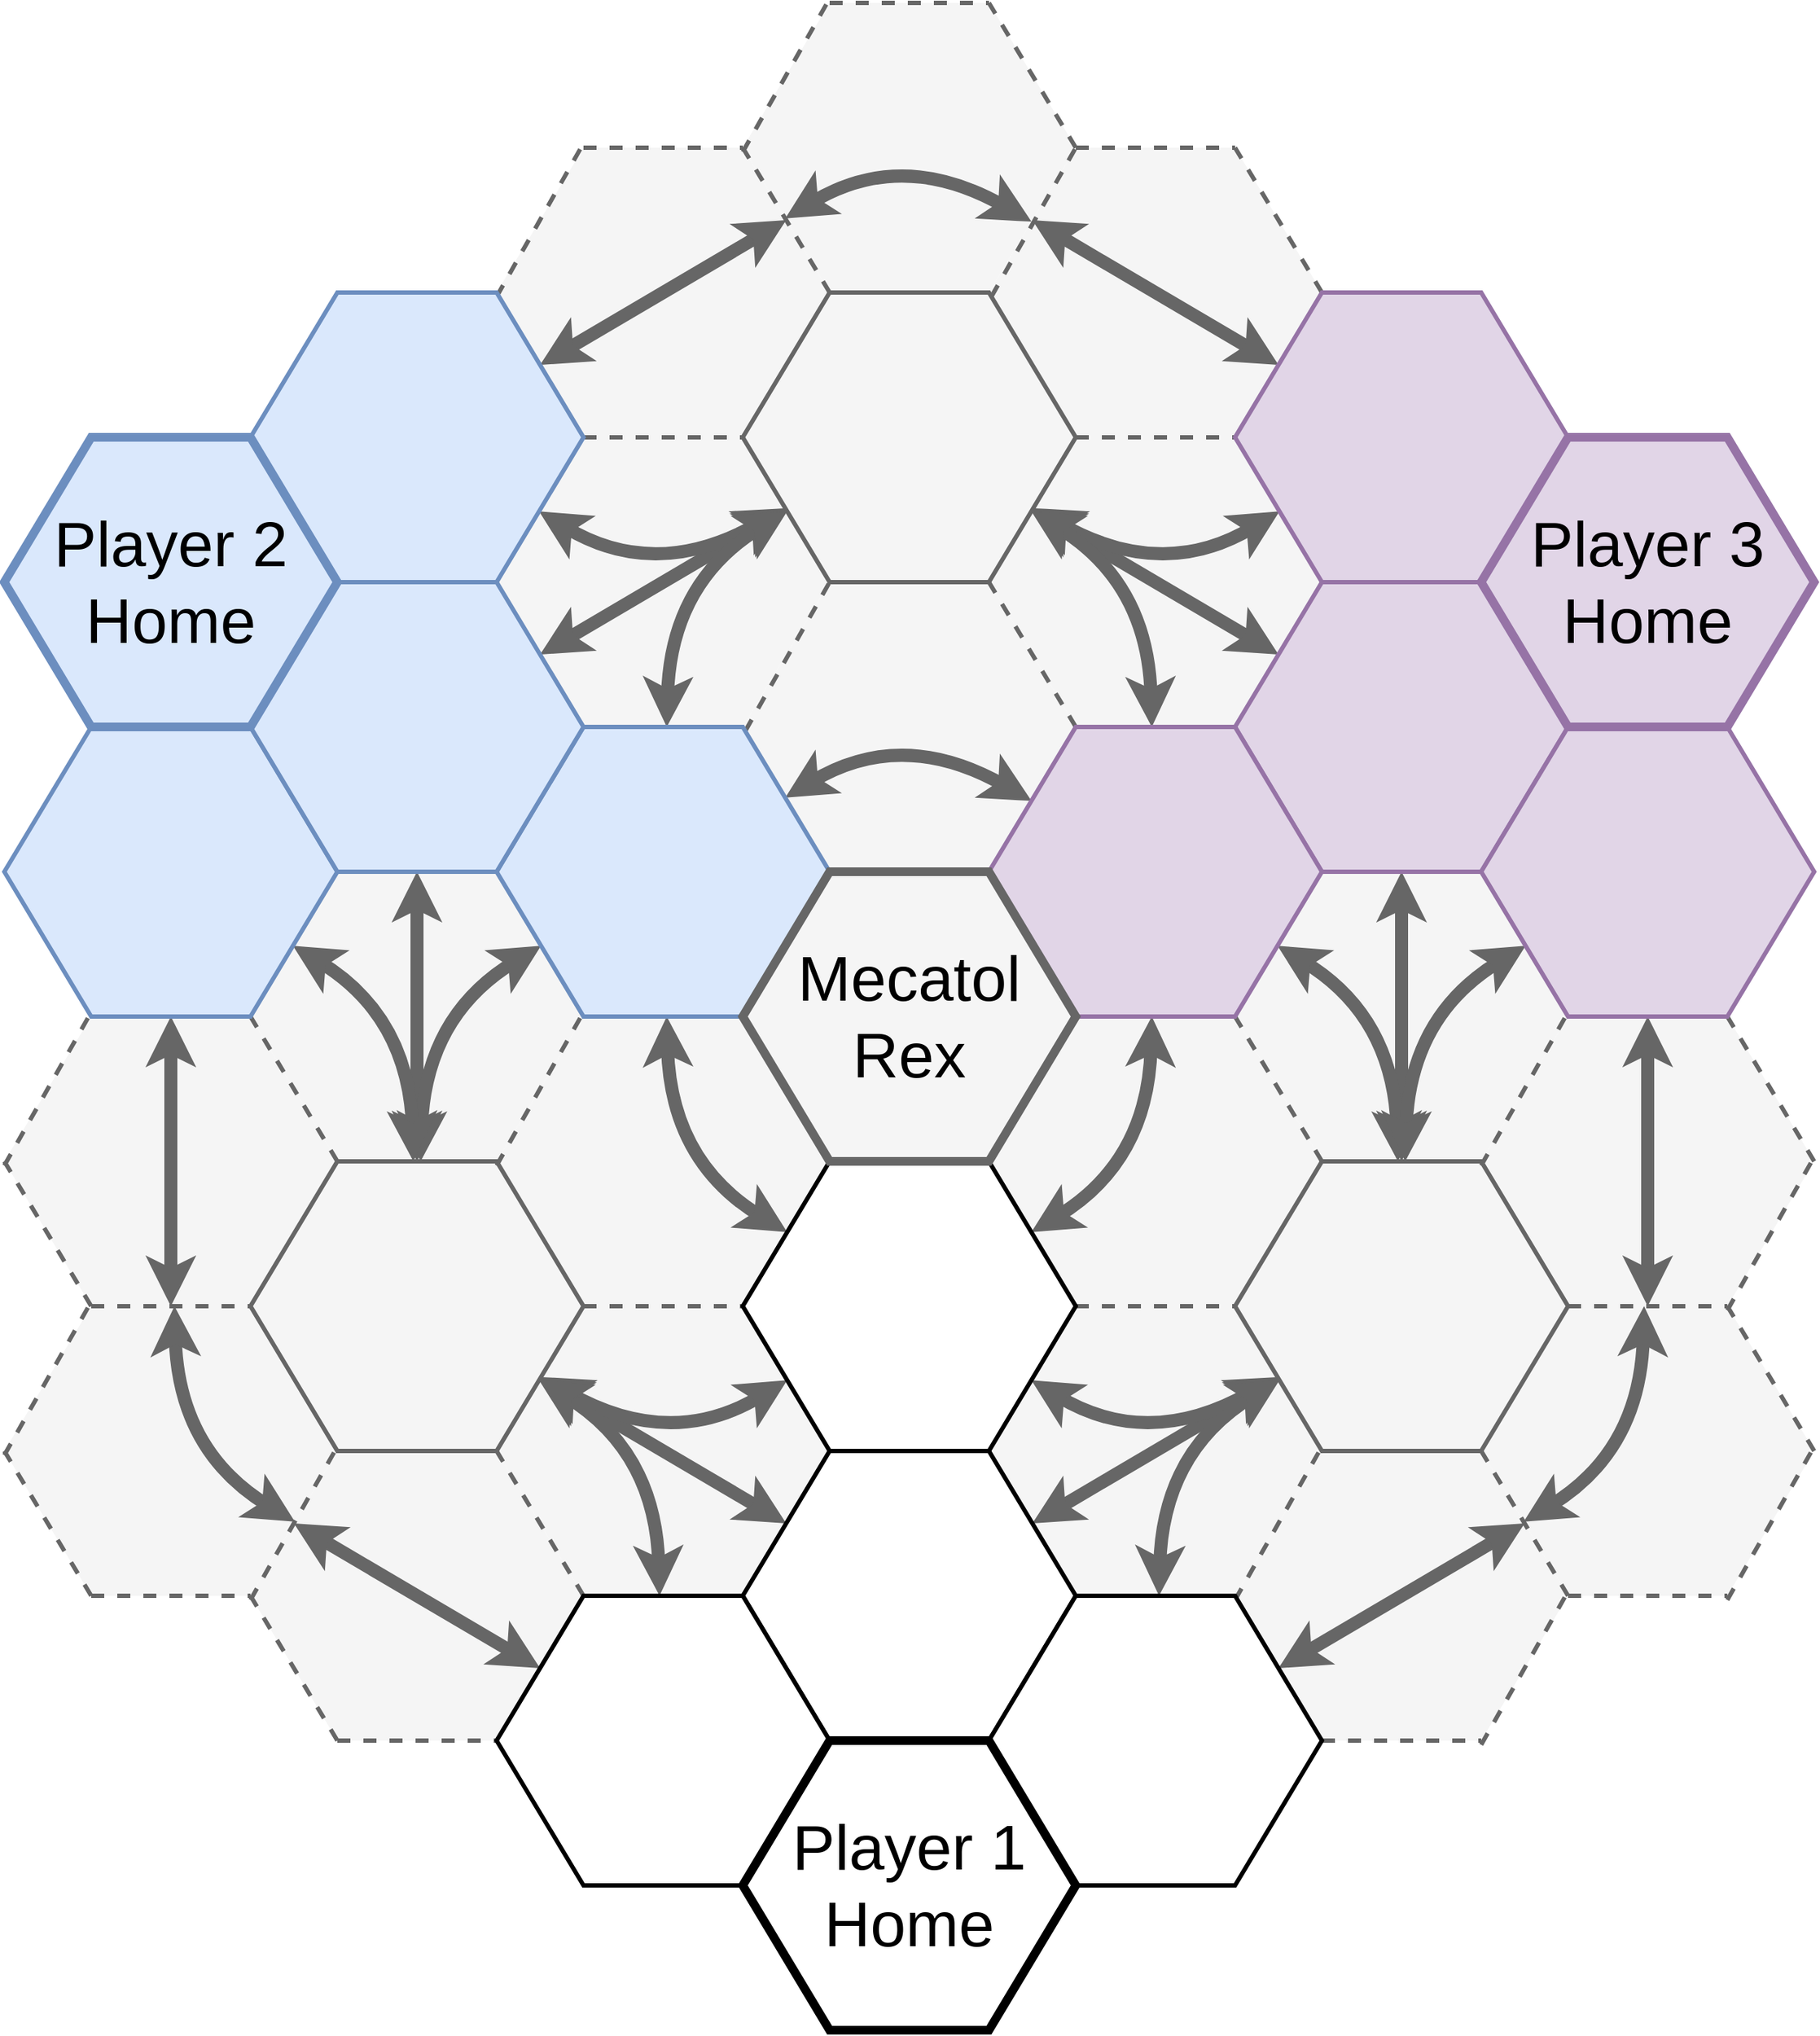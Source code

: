 <mxfile version="13.9.9" type="device"><diagram id="gpUSU13FPlY_5qrdrV4X" name="Page-1"><mxGraphModel dx="1422" dy="822" grid="1" gridSize="10" guides="1" tooltips="1" connect="1" arrows="1" fold="1" page="1" pageScale="1" pageWidth="850" pageHeight="1100" math="0" shadow="0"><root><mxCell id="0"/><mxCell id="1" parent="0"/><mxCell id="rxf6rBj00WU9SQiezdlt-7" value="" style="shape=hexagon;perimeter=hexagonPerimeter2;whiteSpace=wrap;html=1;fixedSize=1;size=60;fontSize=44;fontFamily=Helvetica;strokeWidth=3;fillColor=#f5f5f5;fontColor=#333333;strokeColor=none;" parent="1" vertex="1"><mxGeometry x="40" y="740" width="230" height="200" as="geometry"/></mxCell><mxCell id="rxf6rBj00WU9SQiezdlt-8" value="" style="shape=hexagon;perimeter=hexagonPerimeter2;whiteSpace=wrap;html=1;fixedSize=1;size=60;fontSize=44;fontFamily=Helvetica;strokeWidth=3;fillColor=#f5f5f5;fontColor=#333333;strokeColor=none;" parent="1" vertex="1"><mxGeometry x="210" y="640" width="230" height="200" as="geometry"/></mxCell><mxCell id="rxf6rBj00WU9SQiezdlt-9" value="" style="shape=hexagon;perimeter=hexagonPerimeter2;whiteSpace=wrap;html=1;fixedSize=1;size=60;fontSize=44;fontFamily=Helvetica;strokeWidth=3;fillColor=#f5f5f5;fontColor=#333333;strokeColor=none;" parent="1" vertex="1"><mxGeometry x="40" y="940" width="230" height="200" as="geometry"/></mxCell><mxCell id="rxf6rBj00WU9SQiezdlt-10" value="" style="shape=hexagon;perimeter=hexagonPerimeter2;whiteSpace=wrap;html=1;fixedSize=1;size=60;fontSize=44;fontFamily=Helvetica;strokeWidth=3;fillColor=#f5f5f5;fontColor=#333333;strokeColor=none;" parent="1" vertex="1"><mxGeometry x="210" y="1040" width="230" height="200" as="geometry"/></mxCell><mxCell id="rxf6rBj00WU9SQiezdlt-11" value="" style="shape=hexagon;perimeter=hexagonPerimeter2;whiteSpace=wrap;html=1;fixedSize=1;size=60;fontSize=44;fontFamily=Helvetica;strokeWidth=3;fillColor=#f5f5f5;fontColor=#333333;strokeColor=none;" parent="1" vertex="1"><mxGeometry x="380" y="740" width="230" height="200" as="geometry"/></mxCell><mxCell id="rxf6rBj00WU9SQiezdlt-12" value="" style="shape=hexagon;perimeter=hexagonPerimeter2;whiteSpace=wrap;html=1;fixedSize=1;size=60;fontSize=44;fontFamily=Helvetica;strokeWidth=3;fillColor=#f5f5f5;fontColor=#333333;strokeColor=none;" parent="1" vertex="1"><mxGeometry x="380" y="940" width="230" height="200" as="geometry"/></mxCell><mxCell id="rxf6rBj00WU9SQiezdlt-14" value="" style="shape=hexagon;perimeter=hexagonPerimeter2;whiteSpace=wrap;html=1;fixedSize=1;size=60;fontSize=44;fontFamily=Helvetica;strokeWidth=3;fillColor=#f5f5f5;fontColor=#333333;strokeColor=none;" parent="1" vertex="1"><mxGeometry x="380" y="140" width="230" height="200" as="geometry"/></mxCell><mxCell id="rxf6rBj00WU9SQiezdlt-15" value="" style="shape=hexagon;perimeter=hexagonPerimeter2;whiteSpace=wrap;html=1;fixedSize=1;size=60;fontSize=44;fontFamily=Helvetica;strokeWidth=3;fillColor=#f5f5f5;fontColor=#333333;strokeColor=none;" parent="1" vertex="1"><mxGeometry x="550" y="40" width="230" height="200" as="geometry"/></mxCell><mxCell id="rxf6rBj00WU9SQiezdlt-16" value="" style="shape=hexagon;perimeter=hexagonPerimeter2;whiteSpace=wrap;html=1;fixedSize=1;size=60;fontSize=44;fontFamily=Helvetica;strokeWidth=3;fillColor=#f5f5f5;fontColor=#333333;strokeColor=none;" parent="1" vertex="1"><mxGeometry x="380" y="340" width="230" height="200" as="geometry"/></mxCell><mxCell id="rxf6rBj00WU9SQiezdlt-17" value="" style="shape=hexagon;perimeter=hexagonPerimeter2;whiteSpace=wrap;html=1;fixedSize=1;size=60;fontSize=44;fontFamily=Helvetica;strokeWidth=3;fillColor=#f5f5f5;fontColor=#333333;strokeColor=none;" parent="1" vertex="1"><mxGeometry x="550" y="440" width="230" height="200" as="geometry"/></mxCell><mxCell id="rxf6rBj00WU9SQiezdlt-18" value="" style="shape=hexagon;perimeter=hexagonPerimeter2;whiteSpace=wrap;html=1;fixedSize=1;size=60;fontSize=44;fontFamily=Helvetica;strokeWidth=3;fillColor=#f5f5f5;fontColor=#333333;strokeColor=none;" parent="1" vertex="1"><mxGeometry x="720" y="140" width="230" height="200" as="geometry"/></mxCell><mxCell id="rxf6rBj00WU9SQiezdlt-19" value="" style="shape=hexagon;perimeter=hexagonPerimeter2;whiteSpace=wrap;html=1;fixedSize=1;size=60;fontSize=44;fontFamily=Helvetica;strokeWidth=3;fillColor=#f5f5f5;fontColor=#333333;strokeColor=none;" parent="1" vertex="1"><mxGeometry x="720" y="340" width="230" height="200" as="geometry"/></mxCell><mxCell id="hwB3XlPDVe0xhsEBCQNI-5" value="" style="shape=hexagon;perimeter=hexagonPerimeter2;whiteSpace=wrap;html=1;fixedSize=1;size=60;fontSize=44;fontFamily=Helvetica;strokeWidth=3;fillColor=#f5f5f5;fontColor=#333333;strokeColor=none;" parent="1" vertex="1"><mxGeometry x="720" y="740" width="230" height="200" as="geometry"/></mxCell><mxCell id="rxf6rBj00WU9SQiezdlt-1" value="" style="shape=hexagon;perimeter=hexagonPerimeter2;whiteSpace=wrap;html=1;fixedSize=1;size=60;fontSize=44;fontFamily=Helvetica;strokeWidth=3;fillColor=#f5f5f5;fontColor=#333333;strokeColor=none;" parent="1" vertex="1"><mxGeometry x="890" y="640" width="230" height="200" as="geometry"/></mxCell><mxCell id="rxf6rBj00WU9SQiezdlt-2" value="" style="shape=hexagon;perimeter=hexagonPerimeter2;whiteSpace=wrap;html=1;fixedSize=1;size=60;fontSize=44;fontFamily=Helvetica;strokeWidth=3;fillColor=#f5f5f5;fontColor=#333333;strokeColor=none;" parent="1" vertex="1"><mxGeometry x="720" y="940" width="230" height="200" as="geometry"/></mxCell><mxCell id="rxf6rBj00WU9SQiezdlt-3" value="" style="shape=hexagon;perimeter=hexagonPerimeter2;whiteSpace=wrap;html=1;fixedSize=1;size=60;fontSize=44;fontFamily=Helvetica;strokeWidth=3;fillColor=#f5f5f5;fontColor=#333333;strokeColor=none;" parent="1" vertex="1"><mxGeometry x="890" y="1040" width="230" height="200" as="geometry"/></mxCell><mxCell id="rxf6rBj00WU9SQiezdlt-4" value="" style="shape=hexagon;perimeter=hexagonPerimeter2;whiteSpace=wrap;html=1;fixedSize=1;size=60;fontSize=44;fontFamily=Helvetica;strokeWidth=3;fillColor=#f5f5f5;fontColor=#333333;strokeColor=none;" parent="1" vertex="1"><mxGeometry x="1060" y="740" width="230" height="200" as="geometry"/></mxCell><mxCell id="rxf6rBj00WU9SQiezdlt-5" value="" style="shape=hexagon;perimeter=hexagonPerimeter2;whiteSpace=wrap;html=1;fixedSize=1;size=60;fontSize=44;fontFamily=Helvetica;strokeWidth=3;fillColor=#f5f5f5;fontColor=#333333;strokeColor=none;" parent="1" vertex="1"><mxGeometry x="1060" y="940" width="230" height="200" as="geometry"/></mxCell><mxCell id="rxf6rBj00WU9SQiezdlt-6" value="" style="shape=hexagon;perimeter=hexagonPerimeter2;whiteSpace=wrap;html=1;fixedSize=1;size=60;fontSize=44;fontFamily=Helvetica;strokeWidth=3;fillColor=#f5f5f5;strokeColor=#666666;fontColor=#333333;" parent="1" vertex="1"><mxGeometry x="890" y="840" width="230" height="200" as="geometry"/></mxCell><mxCell id="rxf6rBj00WU9SQiezdlt-13" value="" style="shape=hexagon;perimeter=hexagonPerimeter2;whiteSpace=wrap;html=1;fixedSize=1;size=60;fontSize=44;fontFamily=Helvetica;strokeWidth=3;fillColor=#f5f5f5;strokeColor=#666666;fontColor=#333333;" parent="1" vertex="1"><mxGeometry x="210" y="840" width="230" height="200" as="geometry"/></mxCell><mxCell id="rxf6rBj00WU9SQiezdlt-20" value="" style="shape=hexagon;perimeter=hexagonPerimeter2;whiteSpace=wrap;html=1;fixedSize=1;size=60;fontSize=44;fontFamily=Helvetica;strokeWidth=3;fillColor=#f5f5f5;strokeColor=#666666;fontColor=#333333;" parent="1" vertex="1"><mxGeometry x="550" y="240" width="230" height="200" as="geometry"/></mxCell><mxCell id="rxf6rBj00WU9SQiezdlt-21" value="" style="endArrow=none;dashed=1;html=1;strokeWidth=3;fontSize=44;fillColor=#f5f5f5;strokeColor=#666666;" parent="1" edge="1"><mxGeometry width="50" height="50" relative="1" as="geometry"><mxPoint x="551.717" y="542.859" as="sourcePoint"/><mxPoint x="610.003" y="440.001" as="targetPoint"/></mxGeometry></mxCell><mxCell id="rxf6rBj00WU9SQiezdlt-22" value="" style="endArrow=none;dashed=1;html=1;strokeWidth=3;fontSize=44;fillColor=#f5f5f5;strokeColor=#666666;" parent="1" edge="1"><mxGeometry width="50" height="50" relative="1" as="geometry"><mxPoint x="721.717" y="242.859" as="sourcePoint"/><mxPoint x="780.003" y="140.001" as="targetPoint"/></mxGeometry></mxCell><mxCell id="rxf6rBj00WU9SQiezdlt-23" value="" style="endArrow=none;dashed=1;html=1;strokeWidth=3;fontSize=44;fillColor=#f5f5f5;strokeColor=#666666;" parent="1" edge="1"><mxGeometry width="50" height="50" relative="1" as="geometry"><mxPoint x="1059.997" y="842.859" as="sourcePoint"/><mxPoint x="1118.283" y="740.001" as="targetPoint"/></mxGeometry></mxCell><mxCell id="rxf6rBj00WU9SQiezdlt-24" value="" style="endArrow=none;dashed=1;html=1;strokeWidth=3;fontSize=44;fillColor=#f5f5f5;strokeColor=#666666;" parent="1" edge="1"><mxGeometry width="50" height="50" relative="1" as="geometry"><mxPoint x="889.997" y="1142.859" as="sourcePoint"/><mxPoint x="948.283" y="1040.001" as="targetPoint"/></mxGeometry></mxCell><mxCell id="rxf6rBj00WU9SQiezdlt-25" value="" style="endArrow=none;dashed=1;html=1;strokeWidth=3;fontSize=44;fillColor=#f5f5f5;strokeColor=#666666;" parent="1" edge="1"><mxGeometry width="50" height="50" relative="1" as="geometry"><mxPoint x="379.997" y="842.859" as="sourcePoint"/><mxPoint x="438.283" y="740.001" as="targetPoint"/></mxGeometry></mxCell><mxCell id="rxf6rBj00WU9SQiezdlt-26" value="" style="endArrow=none;dashed=1;html=1;strokeWidth=3;fontSize=44;fillColor=#f5f5f5;strokeColor=#666666;" parent="1" edge="1"><mxGeometry width="50" height="50" relative="1" as="geometry"><mxPoint x="209.997" y="1142.859" as="sourcePoint"/><mxPoint x="268.283" y="1040.001" as="targetPoint"/></mxGeometry></mxCell><mxCell id="rxf6rBj00WU9SQiezdlt-27" value="" style="endArrow=none;dashed=1;html=1;strokeWidth=3;fontSize=44;fillColor=#f5f5f5;strokeColor=#666666;" parent="1" edge="1"><mxGeometry width="50" height="50" relative="1" as="geometry"><mxPoint x="379.997" y="242.859" as="sourcePoint"/><mxPoint x="438.283" y="140.001" as="targetPoint"/></mxGeometry></mxCell><mxCell id="rxf6rBj00WU9SQiezdlt-28" value="" style="endArrow=none;dashed=1;html=1;strokeWidth=3;fontSize=44;fillColor=#f5f5f5;strokeColor=#666666;" parent="1" edge="1"><mxGeometry width="50" height="50" relative="1" as="geometry"><mxPoint x="549.997" y="142.859" as="sourcePoint"/><mxPoint x="608.283" y="40.001" as="targetPoint"/></mxGeometry></mxCell><mxCell id="rxf6rBj00WU9SQiezdlt-29" value="" style="endArrow=none;dashed=1;html=1;strokeWidth=3;fontSize=44;fillColor=#f5f5f5;strokeColor=#666666;" parent="1" edge="1"><mxGeometry width="50" height="50" relative="1" as="geometry"><mxPoint x="39.997" y="1042.859" as="sourcePoint"/><mxPoint x="98.283" y="940.001" as="targetPoint"/></mxGeometry></mxCell><mxCell id="rxf6rBj00WU9SQiezdlt-30" value="" style="endArrow=none;dashed=1;html=1;strokeWidth=3;fontSize=44;fillColor=#f5f5f5;strokeColor=#666666;" parent="1" edge="1"><mxGeometry width="50" height="50" relative="1" as="geometry"><mxPoint x="39.997" y="842.859" as="sourcePoint"/><mxPoint x="98.283" y="740.001" as="targetPoint"/></mxGeometry></mxCell><mxCell id="rxf6rBj00WU9SQiezdlt-31" value="" style="endArrow=none;dashed=1;html=1;strokeWidth=3;fontSize=44;fillColor=#f5f5f5;strokeColor=#666666;" parent="1" edge="1"><mxGeometry width="50" height="50" relative="1" as="geometry"><mxPoint x="1059.997" y="1242.859" as="sourcePoint"/><mxPoint x="1118.283" y="1140.001" as="targetPoint"/></mxGeometry></mxCell><mxCell id="rxf6rBj00WU9SQiezdlt-32" value="" style="endArrow=none;dashed=1;html=1;strokeWidth=3;fontSize=44;fillColor=#f5f5f5;strokeColor=#666666;" parent="1" edge="1"><mxGeometry width="50" height="50" relative="1" as="geometry"><mxPoint x="1229.997" y="1142.859" as="sourcePoint"/><mxPoint x="1288.283" y="1040.001" as="targetPoint"/></mxGeometry></mxCell><mxCell id="rxf6rBj00WU9SQiezdlt-33" value="" style="endArrow=none;dashed=1;html=1;strokeWidth=3;fontSize=44;fillColor=#f5f5f5;strokeColor=#666666;" parent="1" edge="1"><mxGeometry width="50" height="50" relative="1" as="geometry"><mxPoint x="1229.997" y="942.859" as="sourcePoint"/><mxPoint x="1288.283" y="840.001" as="targetPoint"/></mxGeometry></mxCell><mxCell id="rxf6rBj00WU9SQiezdlt-34" value="" style="endArrow=none;dashed=1;html=1;strokeWidth=3;fontSize=44;fillColor=#f5f5f5;strokeColor=#666666;" parent="1" edge="1"><mxGeometry width="50" height="50" relative="1" as="geometry"><mxPoint x="610" y="40" as="sourcePoint"/><mxPoint x="720" y="40" as="targetPoint"/></mxGeometry></mxCell><mxCell id="rxf6rBj00WU9SQiezdlt-35" value="" style="endArrow=none;dashed=1;html=1;strokeWidth=3;fontSize=44;fillColor=#f5f5f5;strokeColor=#666666;" parent="1" edge="1"><mxGeometry width="50" height="50" relative="1" as="geometry"><mxPoint x="440" y="140" as="sourcePoint"/><mxPoint x="550" y="140" as="targetPoint"/></mxGeometry></mxCell><mxCell id="rxf6rBj00WU9SQiezdlt-36" value="" style="endArrow=none;dashed=1;html=1;strokeWidth=3;fontSize=44;fillColor=#f5f5f5;strokeColor=#666666;" parent="1" edge="1"><mxGeometry width="50" height="50" relative="1" as="geometry"><mxPoint x="780" y="140" as="sourcePoint"/><mxPoint x="890" y="140" as="targetPoint"/></mxGeometry></mxCell><mxCell id="rxf6rBj00WU9SQiezdlt-37" value="" style="endArrow=none;dashed=1;html=1;strokeWidth=3;fontSize=44;fillColor=#f5f5f5;strokeColor=#666666;" parent="1" edge="1"><mxGeometry width="50" height="50" relative="1" as="geometry"><mxPoint x="780" y="340" as="sourcePoint"/><mxPoint x="890" y="340" as="targetPoint"/></mxGeometry></mxCell><mxCell id="rxf6rBj00WU9SQiezdlt-38" value="" style="endArrow=none;dashed=1;html=1;strokeWidth=3;fontSize=44;fillColor=#f5f5f5;strokeColor=#666666;" parent="1" edge="1"><mxGeometry width="50" height="50" relative="1" as="geometry"><mxPoint x="440" y="340" as="sourcePoint"/><mxPoint x="550" y="340" as="targetPoint"/></mxGeometry></mxCell><mxCell id="rxf6rBj00WU9SQiezdlt-39" value="" style="endArrow=none;dashed=1;html=1;strokeWidth=3;fontSize=44;fillColor=#f5f5f5;strokeColor=#666666;" parent="1" edge="1"><mxGeometry width="50" height="50" relative="1" as="geometry"><mxPoint x="100" y="940" as="sourcePoint"/><mxPoint x="210" y="940" as="targetPoint"/></mxGeometry></mxCell><mxCell id="rxf6rBj00WU9SQiezdlt-40" value="" style="endArrow=none;dashed=1;html=1;strokeWidth=3;fontSize=44;fillColor=#f5f5f5;strokeColor=#666666;" parent="1" edge="1"><mxGeometry width="50" height="50" relative="1" as="geometry"><mxPoint x="440" y="940" as="sourcePoint"/><mxPoint x="550" y="940" as="targetPoint"/></mxGeometry></mxCell><mxCell id="rxf6rBj00WU9SQiezdlt-41" value="" style="endArrow=none;dashed=1;html=1;strokeWidth=3;fontSize=44;fillColor=#f5f5f5;strokeColor=#666666;" parent="1" edge="1"><mxGeometry width="50" height="50" relative="1" as="geometry"><mxPoint x="100" y="1140" as="sourcePoint"/><mxPoint x="210" y="1140" as="targetPoint"/></mxGeometry></mxCell><mxCell id="rxf6rBj00WU9SQiezdlt-42" value="" style="endArrow=none;dashed=1;html=1;strokeWidth=3;fontSize=44;fillColor=#f5f5f5;strokeColor=#666666;" parent="1" edge="1"><mxGeometry width="50" height="50" relative="1" as="geometry"><mxPoint x="270" y="1240" as="sourcePoint"/><mxPoint x="380" y="1240" as="targetPoint"/></mxGeometry></mxCell><mxCell id="rxf6rBj00WU9SQiezdlt-43" value="" style="endArrow=none;dashed=1;html=1;strokeWidth=3;fontSize=44;fillColor=#f5f5f5;strokeColor=#666666;" parent="1" edge="1"><mxGeometry width="50" height="50" relative="1" as="geometry"><mxPoint x="950" y="1240" as="sourcePoint"/><mxPoint x="1060" y="1240" as="targetPoint"/></mxGeometry></mxCell><mxCell id="rxf6rBj00WU9SQiezdlt-44" value="" style="endArrow=none;dashed=1;html=1;strokeWidth=3;fontSize=44;fillColor=#f5f5f5;strokeColor=#666666;" parent="1" edge="1"><mxGeometry width="50" height="50" relative="1" as="geometry"><mxPoint x="1120" y="1140" as="sourcePoint"/><mxPoint x="1230" y="1140" as="targetPoint"/></mxGeometry></mxCell><mxCell id="rxf6rBj00WU9SQiezdlt-45" value="" style="endArrow=none;dashed=1;html=1;strokeWidth=3;fontSize=44;fillColor=#f5f5f5;strokeColor=#666666;" parent="1" edge="1"><mxGeometry width="50" height="50" relative="1" as="geometry"><mxPoint x="780" y="940" as="sourcePoint"/><mxPoint x="890" y="940" as="targetPoint"/></mxGeometry></mxCell><mxCell id="rxf6rBj00WU9SQiezdlt-46" value="" style="endArrow=none;dashed=1;html=1;strokeWidth=3;fontSize=44;fillColor=#f5f5f5;strokeColor=#666666;" parent="1" edge="1"><mxGeometry width="50" height="50" relative="1" as="geometry"><mxPoint x="1120" y="940" as="sourcePoint"/><mxPoint x="1230" y="940" as="targetPoint"/></mxGeometry></mxCell><mxCell id="rxf6rBj00WU9SQiezdlt-47" value="" style="endArrow=none;dashed=1;html=1;strokeWidth=3;fontSize=44;fillColor=#f5f5f5;strokeColor=#666666;" parent="1" edge="1"><mxGeometry width="50" height="50" relative="1" as="geometry"><mxPoint x="1290" y="1040" as="sourcePoint"/><mxPoint x="1230" y="940" as="targetPoint"/></mxGeometry></mxCell><mxCell id="rxf6rBj00WU9SQiezdlt-48" value="" style="endArrow=none;dashed=1;html=1;strokeWidth=3;fontSize=44;fillColor=#f5f5f5;strokeColor=#666666;" parent="1" edge="1"><mxGeometry width="50" height="50" relative="1" as="geometry"><mxPoint x="1290" y="840" as="sourcePoint"/><mxPoint x="1230" y="740" as="targetPoint"/></mxGeometry></mxCell><mxCell id="rxf6rBj00WU9SQiezdlt-49" value="" style="endArrow=none;dashed=1;html=1;strokeWidth=3;fontSize=44;fillColor=#f5f5f5;strokeColor=#666666;" parent="1" edge="1"><mxGeometry width="50" height="50" relative="1" as="geometry"><mxPoint x="1120" y="1140" as="sourcePoint"/><mxPoint x="1060" y="1040" as="targetPoint"/></mxGeometry></mxCell><mxCell id="rxf6rBj00WU9SQiezdlt-50" value="" style="endArrow=none;dashed=1;html=1;strokeWidth=3;fontSize=44;fillColor=#f5f5f5;strokeColor=#666666;" parent="1" edge="1"><mxGeometry width="50" height="50" relative="1" as="geometry"><mxPoint x="950" y="840" as="sourcePoint"/><mxPoint x="890" y="740" as="targetPoint"/></mxGeometry></mxCell><mxCell id="rxf6rBj00WU9SQiezdlt-51" value="" style="endArrow=none;dashed=1;html=1;strokeWidth=3;fontSize=44;fillColor=#f5f5f5;strokeColor=#666666;" parent="1" edge="1"><mxGeometry width="50" height="50" relative="1" as="geometry"><mxPoint x="270" y="840" as="sourcePoint"/><mxPoint x="210" y="740" as="targetPoint"/></mxGeometry></mxCell><mxCell id="rxf6rBj00WU9SQiezdlt-52" value="" style="endArrow=none;dashed=1;html=1;strokeWidth=3;fontSize=44;fillColor=#f5f5f5;strokeColor=#666666;" parent="1" edge="1"><mxGeometry width="50" height="50" relative="1" as="geometry"><mxPoint x="440" y="1140" as="sourcePoint"/><mxPoint x="380" y="1040" as="targetPoint"/></mxGeometry></mxCell><mxCell id="rxf6rBj00WU9SQiezdlt-53" value="" style="endArrow=none;dashed=1;html=1;strokeWidth=3;fontSize=44;fillColor=#f5f5f5;strokeColor=#666666;" parent="1" edge="1"><mxGeometry width="50" height="50" relative="1" as="geometry"><mxPoint x="100" y="940" as="sourcePoint"/><mxPoint x="40" y="840" as="targetPoint"/></mxGeometry></mxCell><mxCell id="rxf6rBj00WU9SQiezdlt-54" value="" style="endArrow=none;dashed=1;html=1;strokeWidth=3;fontSize=44;fillColor=#f5f5f5;strokeColor=#666666;" parent="1" edge="1"><mxGeometry width="50" height="50" relative="1" as="geometry"><mxPoint x="100" y="1140" as="sourcePoint"/><mxPoint x="40" y="1040" as="targetPoint"/></mxGeometry></mxCell><mxCell id="rxf6rBj00WU9SQiezdlt-55" value="" style="endArrow=none;dashed=1;html=1;strokeWidth=3;fontSize=44;fillColor=#f5f5f5;strokeColor=#666666;" parent="1" edge="1"><mxGeometry width="50" height="50" relative="1" as="geometry"><mxPoint x="270" y="1240" as="sourcePoint"/><mxPoint x="210" y="1140" as="targetPoint"/></mxGeometry></mxCell><mxCell id="rxf6rBj00WU9SQiezdlt-56" value="" style="endArrow=none;dashed=1;html=1;strokeWidth=3;fontSize=44;fillColor=#f5f5f5;strokeColor=#666666;" parent="1" edge="1"><mxGeometry width="50" height="50" relative="1" as="geometry"><mxPoint x="780" y="540" as="sourcePoint"/><mxPoint x="720" y="440" as="targetPoint"/></mxGeometry></mxCell><mxCell id="rxf6rBj00WU9SQiezdlt-57" value="" style="endArrow=none;dashed=1;html=1;strokeWidth=3;fontSize=44;fillColor=#f5f5f5;strokeColor=#666666;" parent="1" edge="1"><mxGeometry width="50" height="50" relative="1" as="geometry"><mxPoint x="610" y="240" as="sourcePoint"/><mxPoint x="550" y="140" as="targetPoint"/></mxGeometry></mxCell><mxCell id="rxf6rBj00WU9SQiezdlt-58" value="" style="endArrow=none;dashed=1;html=1;strokeWidth=3;fontSize=44;fillColor=#f5f5f5;strokeColor=#666666;" parent="1" edge="1"><mxGeometry width="50" height="50" relative="1" as="geometry"><mxPoint x="780" y="140" as="sourcePoint"/><mxPoint x="720" y="40" as="targetPoint"/></mxGeometry></mxCell><mxCell id="rxf6rBj00WU9SQiezdlt-59" value="" style="endArrow=none;dashed=1;html=1;strokeWidth=3;fontSize=44;fillColor=#f5f5f5;strokeColor=#666666;" parent="1" edge="1"><mxGeometry width="50" height="50" relative="1" as="geometry"><mxPoint x="950" y="240" as="sourcePoint"/><mxPoint x="890" y="140" as="targetPoint"/></mxGeometry></mxCell><mxCell id="kOM6Dard3mzz1XxQXdDM-17" value="" style="curved=1;endArrow=classic;html=1;strokeWidth=9;startArrow=classic;startFill=1;fontSize=44;fillColor=#f5f5f5;strokeColor=#666666;" parent="1" source="OgDaJLD29fgVAuqvpTtd-1" target="OSFuQ3dNSyEDMBe-EH_K-2" edge="1"><mxGeometry width="50" height="50" relative="1" as="geometry"><mxPoint x="590.003" y="588.889" as="sourcePoint"/><mxPoint x="760.032" y="591.064" as="targetPoint"/><Array as="points"><mxPoint x="660" y="540"/></Array></mxGeometry></mxCell><mxCell id="rxf6rBj00WU9SQiezdlt-60" value="" style="curved=1;endArrow=classic;html=1;strokeWidth=9;startArrow=classic;startFill=1;fontSize=44;fillColor=#f5f5f5;strokeColor=#666666;" parent="1" source="OSFuQ3dNSyEDMBe-EH_K-2" target="ENPFV9wE09J2kmjnsH_E-9" edge="1"><mxGeometry width="50" height="50" relative="1" as="geometry"><mxPoint x="749.983" y="848.889" as="sourcePoint"/><mxPoint x="920.012" y="851.064" as="targetPoint"/><Array as="points"><mxPoint x="830" y="840"/></Array></mxGeometry></mxCell><mxCell id="rxf6rBj00WU9SQiezdlt-61" value="" style="curved=1;endArrow=classic;html=1;strokeWidth=9;startArrow=classic;startFill=1;fontSize=44;fillColor=#f5f5f5;strokeColor=#666666;" parent="1" source="ENPFV9wE09J2kmjnsH_E-9" target="OgDaJLD29fgVAuqvpTtd-1" edge="1"><mxGeometry width="50" height="50" relative="1" as="geometry"><mxPoint x="506.86" y="758.94" as="sourcePoint"/><mxPoint x="419.998" y="910.004" as="targetPoint"/><Array as="points"><mxPoint x="500" y="840"/></Array></mxGeometry></mxCell><mxCell id="kOM6Dard3mzz1XxQXdDM-18" value="" style="curved=1;endArrow=classic;html=1;strokeWidth=9;startArrow=classic;startFill=1;fontSize=44;fillColor=#f5f5f5;strokeColor=#666666;" parent="1" source="rxf6rBj00WU9SQiezdlt-14" target="rxf6rBj00WU9SQiezdlt-18" edge="1"><mxGeometry width="50" height="50" relative="1" as="geometry"><mxPoint x="590.003" y="188.889" as="sourcePoint"/><mxPoint x="760.032" y="191.064" as="targetPoint"/><Array as="points"><mxPoint x="660" y="140"/></Array></mxGeometry></mxCell><mxCell id="rxf6rBj00WU9SQiezdlt-62" value="" style="curved=1;endArrow=classic;html=1;strokeWidth=9;startArrow=classic;startFill=1;fontSize=44;fillColor=#f5f5f5;strokeColor=#666666;" parent="1" source="rxf6rBj00WU9SQiezdlt-4" target="rxf6rBj00WU9SQiezdlt-3" edge="1"><mxGeometry width="50" height="50" relative="1" as="geometry"><mxPoint x="1173.17" y="940" as="sourcePoint"/><mxPoint x="1090.003" y="1088.889" as="targetPoint"/><Array as="points"><mxPoint x="1170" y="1040"/></Array></mxGeometry></mxCell><mxCell id="rxf6rBj00WU9SQiezdlt-63" value="" style="curved=1;endArrow=classic;html=1;strokeWidth=9;startArrow=classic;startFill=1;fontSize=44;fillColor=#f5f5f5;strokeColor=#666666;" parent="1" source="rxf6rBj00WU9SQiezdlt-10" target="rxf6rBj00WU9SQiezdlt-7" edge="1"><mxGeometry width="50" height="50" relative="1" as="geometry"><mxPoint x="243.167" y="1088.889" as="sourcePoint"/><mxPoint x="160" y="940" as="targetPoint"/><Array as="points"><mxPoint x="160" y="1040"/></Array></mxGeometry></mxCell><mxCell id="kOM6Dard3mzz1XxQXdDM-19" value="" style="endArrow=classic;startArrow=classic;html=1;strokeWidth=9;fontSize=44;fillColor=#f5f5f5;strokeColor=#666666;" parent="1" source="tG7yrKSYpAtj9X0-IR8r-4" target="rxf6rBj00WU9SQiezdlt-15" edge="1"><mxGeometry width="50" height="50" relative="1" as="geometry"><mxPoint x="400" y="260" as="sourcePoint"/><mxPoint x="570" y="160" as="targetPoint"/></mxGeometry></mxCell><mxCell id="rxf6rBj00WU9SQiezdlt-64" value="" style="endArrow=classic;startArrow=classic;html=1;strokeWidth=9;fontSize=44;fillColor=#f5f5f5;strokeColor=#666666;" parent="1" source="rxf6rBj00WU9SQiezdlt-15" target="OgDaJLD29fgVAuqvpTtd-10" edge="1"><mxGeometry width="50" height="50" relative="1" as="geometry"><mxPoint x="420" y="300" as="sourcePoint"/><mxPoint x="590" y="200" as="targetPoint"/></mxGeometry></mxCell><mxCell id="rxf6rBj00WU9SQiezdlt-65" value="" style="endArrow=classic;startArrow=classic;html=1;strokeWidth=9;fontSize=44;fillColor=#f5f5f5;strokeColor=#666666;" parent="1" source="rxf6rBj00WU9SQiezdlt-9" target="OSFuQ3dNSyEDMBe-EH_K-8" edge="1"><mxGeometry width="50" height="50" relative="1" as="geometry"><mxPoint x="120" y="840" as="sourcePoint"/><mxPoint x="290" y="740" as="targetPoint"/></mxGeometry></mxCell><mxCell id="rxf6rBj00WU9SQiezdlt-66" value="" style="endArrow=classic;startArrow=classic;html=1;strokeWidth=9;fontSize=44;fillColor=#f5f5f5;strokeColor=#666666;" parent="1" source="OgDaJLD29fgVAuqvpTtd-4" target="rxf6rBj00WU9SQiezdlt-9" edge="1"><mxGeometry width="50" height="50" relative="1" as="geometry"><mxPoint x="165" y="950" as="sourcePoint"/><mxPoint x="165" y="750" as="targetPoint"/></mxGeometry></mxCell><mxCell id="rxf6rBj00WU9SQiezdlt-67" value="" style="endArrow=classic;startArrow=classic;html=1;strokeWidth=9;fontSize=44;fillColor=#f5f5f5;strokeColor=#666666;" parent="1" source="OgDaJLD29fgVAuqvpTtd-3" target="rxf6rBj00WU9SQiezdlt-5" edge="1"><mxGeometry width="50" height="50" relative="1" as="geometry"><mxPoint x="1000" y="1270" as="sourcePoint"/><mxPoint x="1000" y="1070" as="targetPoint"/></mxGeometry></mxCell><mxCell id="rxf6rBj00WU9SQiezdlt-68" value="" style="endArrow=classic;startArrow=classic;html=1;strokeWidth=9;fontSize=44;fillColor=#f5f5f5;strokeColor=#666666;" parent="1" source="rxf6rBj00WU9SQiezdlt-5" target="ENPFV9wE09J2kmjnsH_E-28" edge="1"><mxGeometry width="50" height="50" relative="1" as="geometry"><mxPoint x="1080" y="900" as="sourcePoint"/><mxPoint x="1250" y="800" as="targetPoint"/></mxGeometry></mxCell><mxCell id="kOM6Dard3mzz1XxQXdDM-21" value="" style="endArrow=classic;startArrow=classic;html=1;strokeWidth=9;fontSize=44;fillColor=#f5f5f5;strokeColor=#666666;" parent="1" source="OgDaJLD29fgVAuqvpTtd-8" target="rxf6rBj00WU9SQiezdlt-20" edge="1"><mxGeometry width="50" height="50" relative="1" as="geometry"><mxPoint x="439.33" y="451.06" as="sourcePoint"/><mxPoint x="609.33" y="351.06" as="targetPoint"/></mxGeometry></mxCell><mxCell id="kOM6Dard3mzz1XxQXdDM-23" value="" style="curved=1;endArrow=classic;html=1;strokeWidth=9;startArrow=classic;startFill=1;fontSize=44;fillColor=#f5f5f5;strokeColor=#666666;" parent="1" source="tG7yrKSYpAtj9X0-IR8r-4" target="rxf6rBj00WU9SQiezdlt-20" edge="1"><mxGeometry width="50" height="50" relative="1" as="geometry"><mxPoint x="438.663" y="352.171" as="sourcePoint"/><mxPoint x="608.692" y="349.996" as="targetPoint"/><Array as="points"><mxPoint x="490" y="440"/></Array></mxGeometry></mxCell><mxCell id="kOM6Dard3mzz1XxQXdDM-24" value="" style="curved=1;endArrow=classic;html=1;strokeWidth=9;startArrow=classic;startFill=1;fontSize=44;fillColor=#f5f5f5;strokeColor=#666666;" parent="1" source="OgDaJLD29fgVAuqvpTtd-1" target="rxf6rBj00WU9SQiezdlt-20" edge="1"><mxGeometry width="50" height="50" relative="1" as="geometry"><mxPoint x="526.83" y="501.06" as="sourcePoint"/><mxPoint x="609.997" y="352.171" as="targetPoint"/><Array as="points"><mxPoint x="500" y="440"/></Array></mxGeometry></mxCell><mxCell id="kOM6Dard3mzz1XxQXdDM-22" value="" style="endArrow=classic;startArrow=classic;html=1;strokeWidth=9;fontSize=44;fillColor=#f5f5f5;strokeColor=#666666;" parent="1" source="rxf6rBj00WU9SQiezdlt-20" target="tG7yrKSYpAtj9X0-IR8r-5" edge="1"><mxGeometry width="50" height="50" relative="1" as="geometry"><mxPoint x="740.67" y="381.06" as="sourcePoint"/><mxPoint x="910.67" y="481.06" as="targetPoint"/></mxGeometry></mxCell><mxCell id="kOM6Dard3mzz1XxQXdDM-25" value="" style="curved=1;endArrow=classic;html=1;strokeWidth=9;startArrow=classic;startFill=1;fontSize=44;fillColor=#f5f5f5;strokeColor=#666666;" parent="1" source="rxf6rBj00WU9SQiezdlt-20" target="OgDaJLD29fgVAuqvpTtd-10" edge="1"><mxGeometry width="50" height="50" relative="1" as="geometry"><mxPoint x="741.308" y="379.996" as="sourcePoint"/><mxPoint x="911.337" y="382.171" as="targetPoint"/><Array as="points"><mxPoint x="840" y="440"/></Array></mxGeometry></mxCell><mxCell id="kOM6Dard3mzz1XxQXdDM-26" value="" style="curved=1;endArrow=classic;html=1;strokeWidth=9;startArrow=classic;startFill=1;fontSize=44;fillColor=#f5f5f5;strokeColor=#666666;" parent="1" source="rxf6rBj00WU9SQiezdlt-20" target="OSFuQ3dNSyEDMBe-EH_K-2" edge="1"><mxGeometry width="50" height="50" relative="1" as="geometry"><mxPoint x="740.003" y="382.171" as="sourcePoint"/><mxPoint x="823.17" y="531.06" as="targetPoint"/><Array as="points"><mxPoint x="830" y="440"/></Array></mxGeometry></mxCell><mxCell id="rxf6rBj00WU9SQiezdlt-69" value="" style="endArrow=classic;startArrow=classic;html=1;strokeWidth=9;fontSize=44;fillColor=#f5f5f5;strokeColor=#666666;" parent="1" source="rxf6rBj00WU9SQiezdlt-6" target="tG7yrKSYpAtj9X0-IR8r-5" edge="1"><mxGeometry width="50" height="50" relative="1" as="geometry"><mxPoint x="1020" y="860" as="sourcePoint"/><mxPoint x="1020" y="660" as="targetPoint"/></mxGeometry></mxCell><mxCell id="rxf6rBj00WU9SQiezdlt-70" value="" style="endArrow=classic;startArrow=classic;html=1;strokeWidth=9;fontSize=44;fillColor=#f5f5f5;strokeColor=#666666;" parent="1" source="ENPFV9wE09J2kmjnsH_E-48" target="rxf6rBj00WU9SQiezdlt-6" edge="1"><mxGeometry width="50" height="50" relative="1" as="geometry"><mxPoint x="1015" y="850" as="sourcePoint"/><mxPoint x="1015" y="650" as="targetPoint"/></mxGeometry></mxCell><mxCell id="rxf6rBj00WU9SQiezdlt-71" value="" style="endArrow=classic;startArrow=classic;html=1;strokeWidth=9;fontSize=44;fillColor=#f5f5f5;strokeColor=#666666;" parent="1" source="rxf6rBj00WU9SQiezdlt-13" target="ENPFV9wE09J2kmjnsH_E-48" edge="1"><mxGeometry width="50" height="50" relative="1" as="geometry"><mxPoint x="760" y="1100" as="sourcePoint"/><mxPoint x="930" y="1000" as="targetPoint"/></mxGeometry></mxCell><mxCell id="rxf6rBj00WU9SQiezdlt-72" value="" style="endArrow=classic;startArrow=classic;html=1;strokeWidth=9;fontSize=44;fillColor=#f5f5f5;strokeColor=#666666;" parent="1" source="OgDaJLD29fgVAuqvpTtd-8" target="rxf6rBj00WU9SQiezdlt-13" edge="1"><mxGeometry width="50" height="50" relative="1" as="geometry"><mxPoint x="420" y="1000" as="sourcePoint"/><mxPoint x="590" y="1100" as="targetPoint"/></mxGeometry></mxCell><mxCell id="rxf6rBj00WU9SQiezdlt-73" value="" style="curved=1;endArrow=classic;html=1;strokeWidth=9;startArrow=classic;startFill=1;fontSize=44;fillColor=#f5f5f5;strokeColor=#666666;" parent="1" source="rxf6rBj00WU9SQiezdlt-13" target="OgDaJLD29fgVAuqvpTtd-1" edge="1"><mxGeometry width="50" height="50" relative="1" as="geometry"><mxPoint x="330" y="840" as="sourcePoint"/><mxPoint x="413.167" y="691.111" as="targetPoint"/><Array as="points"><mxPoint x="330" y="740"/></Array></mxGeometry></mxCell><mxCell id="rxf6rBj00WU9SQiezdlt-74" value="" style="curved=1;endArrow=classic;html=1;strokeWidth=9;startArrow=classic;startFill=1;fontSize=44;fillColor=#f5f5f5;strokeColor=#666666;" parent="1" source="rxf6rBj00WU9SQiezdlt-13" target="OSFuQ3dNSyEDMBe-EH_K-8" edge="1"><mxGeometry width="50" height="50" relative="1" as="geometry"><mxPoint x="332.5" y="850" as="sourcePoint"/><mxPoint x="419.362" y="698.936" as="targetPoint"/><Array as="points"><mxPoint x="320" y="740"/></Array></mxGeometry></mxCell><mxCell id="rxf6rBj00WU9SQiezdlt-75" value="" style="curved=1;endArrow=classic;html=1;strokeWidth=9;startArrow=classic;startFill=1;fontSize=44;fillColor=#f5f5f5;strokeColor=#666666;" parent="1" source="ENPFV9wE09J2kmjnsH_E-9" target="rxf6rBj00WU9SQiezdlt-13" edge="1"><mxGeometry width="50" height="50" relative="1" as="geometry"><mxPoint x="342.5" y="860" as="sourcePoint"/><mxPoint x="429.362" y="708.936" as="targetPoint"/><Array as="points"><mxPoint x="500" y="1040"/></Array></mxGeometry></mxCell><mxCell id="rxf6rBj00WU9SQiezdlt-76" value="" style="curved=1;endArrow=classic;html=1;strokeWidth=9;startArrow=classic;startFill=1;fontSize=44;fillColor=#f5f5f5;strokeColor=#666666;" parent="1" source="OgDaJLD29fgVAuqvpTtd-4" target="rxf6rBj00WU9SQiezdlt-13" edge="1"><mxGeometry width="50" height="50" relative="1" as="geometry"><mxPoint x="581.675" y="986.126" as="sourcePoint"/><mxPoint x="431.267" y="981.222" as="targetPoint"/><Array as="points"><mxPoint x="490" y="1040"/></Array></mxGeometry></mxCell><mxCell id="rxf6rBj00WU9SQiezdlt-77" value="" style="curved=1;endArrow=classic;html=1;strokeWidth=9;startArrow=classic;startFill=1;fontSize=44;fillColor=#f5f5f5;strokeColor=#666666;" parent="1" source="rxf6rBj00WU9SQiezdlt-6" target="ENPFV9wE09J2kmjnsH_E-9" edge="1"><mxGeometry width="50" height="50" relative="1" as="geometry"><mxPoint x="833.17" y="891.11" as="sourcePoint"/><mxPoint x="750.003" y="1039.999" as="targetPoint"/><Array as="points"><mxPoint x="830" y="1040"/></Array></mxGeometry></mxCell><mxCell id="rxf6rBj00WU9SQiezdlt-78" value="" style="curved=1;endArrow=classic;html=1;strokeWidth=9;startArrow=classic;startFill=1;fontSize=44;fillColor=#f5f5f5;strokeColor=#666666;" parent="1" source="rxf6rBj00WU9SQiezdlt-6" target="OgDaJLD29fgVAuqvpTtd-3" edge="1"><mxGeometry width="50" height="50" relative="1" as="geometry"><mxPoint x="929.362" y="998.936" as="sourcePoint"/><mxPoint x="759.333" y="1001.111" as="targetPoint"/><Array as="points"><mxPoint x="840" y="1040"/></Array></mxGeometry></mxCell><mxCell id="rxf6rBj00WU9SQiezdlt-79" value="" style="curved=1;endArrow=classic;html=1;strokeWidth=9;startArrow=classic;startFill=1;fontSize=44;fillColor=#f5f5f5;strokeColor=#666666;" parent="1" source="rxf6rBj00WU9SQiezdlt-6" target="OSFuQ3dNSyEDMBe-EH_K-2" edge="1"><mxGeometry width="50" height="50" relative="1" as="geometry"><mxPoint x="1000.032" y="699.996" as="sourcePoint"/><mxPoint x="830.003" y="702.171" as="targetPoint"/><Array as="points"><mxPoint x="1000" y="740"/></Array></mxGeometry></mxCell><mxCell id="rxf6rBj00WU9SQiezdlt-80" value="" style="curved=1;endArrow=classic;html=1;strokeWidth=9;startArrow=classic;startFill=1;fontSize=44;fillColor=#f5f5f5;strokeColor=#666666;" parent="1" source="rxf6rBj00WU9SQiezdlt-6" target="ENPFV9wE09J2kmjnsH_E-28" edge="1"><mxGeometry width="50" height="50" relative="1" as="geometry"><mxPoint x="999.091" y="850" as="sourcePoint"/><mxPoint x="929.836" y="700.273" as="targetPoint"/><Array as="points"><mxPoint x="1010" y="740"/></Array></mxGeometry></mxCell><mxCell id="tG7yrKSYpAtj9X0-IR8r-5" value="" style="shape=hexagon;perimeter=hexagonPerimeter2;whiteSpace=wrap;html=1;fixedSize=1;size=60;fontSize=44;fontFamily=Helvetica;strokeWidth=3;fillColor=#e1d5e7;strokeColor=#9673a6;" parent="1" vertex="1"><mxGeometry x="890" y="440" width="230" height="200" as="geometry"/></mxCell><mxCell id="ENPFV9wE09J2kmjnsH_E-28" value="" style="shape=hexagon;perimeter=hexagonPerimeter2;whiteSpace=wrap;html=1;fixedSize=1;size=60;fontSize=44;fontFamily=Helvetica;strokeWidth=3;fillColor=#e1d5e7;strokeColor=#9673a6;" parent="1" vertex="1"><mxGeometry x="1060" y="540" width="230" height="200" as="geometry"/></mxCell><mxCell id="OSFuQ3dNSyEDMBe-EH_K-2" value="" style="shape=hexagon;perimeter=hexagonPerimeter2;whiteSpace=wrap;html=1;fixedSize=1;size=60;fontSize=44;fontFamily=Helvetica;strokeWidth=3;fillColor=#e1d5e7;strokeColor=#9673a6;" parent="1" vertex="1"><mxGeometry x="720" y="540" width="230" height="200" as="geometry"/></mxCell><mxCell id="OgDaJLD29fgVAuqvpTtd-10" value="" style="shape=hexagon;perimeter=hexagonPerimeter2;whiteSpace=wrap;html=1;fixedSize=1;size=60;fontSize=44;fontFamily=Helvetica;strokeWidth=3;fillColor=#e1d5e7;strokeColor=#9673a6;" parent="1" vertex="1"><mxGeometry x="890" y="240" width="230" height="200" as="geometry"/></mxCell><mxCell id="ENPFV9wE09J2kmjnsH_E-48" value="" style="shape=hexagon;perimeter=hexagonPerimeter2;whiteSpace=wrap;html=1;fixedSize=1;size=60;fontSize=44;fontFamily=Helvetica;strokeWidth=3;" parent="1" vertex="1"><mxGeometry x="550" y="1040" width="230" height="200" as="geometry"/></mxCell><mxCell id="OgDaJLD29fgVAuqvpTtd-3" value="" style="shape=hexagon;perimeter=hexagonPerimeter2;whiteSpace=wrap;html=1;fixedSize=1;size=60;fontSize=44;fontFamily=Helvetica;strokeWidth=3;" parent="1" vertex="1"><mxGeometry x="720" y="1140" width="230" height="200" as="geometry"/></mxCell><mxCell id="OgDaJLD29fgVAuqvpTtd-4" value="" style="shape=hexagon;perimeter=hexagonPerimeter2;whiteSpace=wrap;html=1;fixedSize=1;size=60;fontSize=44;fontFamily=Helvetica;strokeWidth=3;" parent="1" vertex="1"><mxGeometry x="380" y="1140" width="230" height="200" as="geometry"/></mxCell><mxCell id="ENPFV9wE09J2kmjnsH_E-9" value="" style="shape=hexagon;perimeter=hexagonPerimeter2;whiteSpace=wrap;html=1;fixedSize=1;size=60;fontSize=44;fontFamily=Helvetica;strokeWidth=3;" parent="1" vertex="1"><mxGeometry x="550" y="840" width="230" height="200" as="geometry"/></mxCell><mxCell id="tG7yrKSYpAtj9X0-IR8r-4" value="" style="shape=hexagon;perimeter=hexagonPerimeter2;whiteSpace=wrap;html=1;fixedSize=1;size=60;fontSize=44;fontFamily=Helvetica;strokeWidth=3;fillColor=#dae8fc;strokeColor=#6c8ebf;" parent="1" vertex="1"><mxGeometry x="210" y="240" width="230" height="200" as="geometry"/></mxCell><mxCell id="OSFuQ3dNSyEDMBe-EH_K-8" value="" style="shape=hexagon;perimeter=hexagonPerimeter2;whiteSpace=wrap;html=1;fixedSize=1;size=60;fontSize=44;fontFamily=Helvetica;strokeWidth=3;fillColor=#dae8fc;strokeColor=#6c8ebf;" parent="1" vertex="1"><mxGeometry x="40" y="540" width="230" height="200" as="geometry"/></mxCell><mxCell id="OgDaJLD29fgVAuqvpTtd-1" value="" style="shape=hexagon;perimeter=hexagonPerimeter2;whiteSpace=wrap;html=1;fixedSize=1;size=60;fontSize=44;fontFamily=Helvetica;strokeWidth=3;fillColor=#dae8fc;strokeColor=#6c8ebf;" parent="1" vertex="1"><mxGeometry x="380" y="540" width="230" height="200" as="geometry"/></mxCell><mxCell id="OgDaJLD29fgVAuqvpTtd-8" value="" style="shape=hexagon;perimeter=hexagonPerimeter2;whiteSpace=wrap;html=1;fixedSize=1;size=60;fontSize=44;fontFamily=Helvetica;strokeWidth=3;fillColor=#dae8fc;strokeColor=#6c8ebf;" parent="1" vertex="1"><mxGeometry x="210" y="440" width="230" height="200" as="geometry"/></mxCell><mxCell id="ENPFV9wE09J2kmjnsH_E-37" value="Player 1&lt;br style=&quot;font-size: 44px;&quot;&gt;Home" style="shape=hexagon;perimeter=hexagonPerimeter2;whiteSpace=wrap;html=1;fixedSize=1;size=60;fontSize=44;fontFamily=Helvetica;strokeWidth=6;" parent="1" vertex="1"><mxGeometry x="550" y="1240" width="230" height="200" as="geometry"/></mxCell><mxCell id="ENPFV9wE09J2kmjnsH_E-41" value="Player 2&lt;br style=&quot;font-size: 44px;&quot;&gt;Home" style="shape=hexagon;perimeter=hexagonPerimeter2;whiteSpace=wrap;html=1;fixedSize=1;size=60;fontSize=44;fontFamily=Helvetica;fillColor=#dae8fc;strokeColor=#6c8ebf;strokeWidth=6;" parent="1" vertex="1"><mxGeometry x="40" y="340" width="230" height="200" as="geometry"/></mxCell><mxCell id="ENPFV9wE09J2kmjnsH_E-38" value="Player 3&lt;br style=&quot;font-size: 44px;&quot;&gt;Home" style="shape=hexagon;perimeter=hexagonPerimeter2;whiteSpace=wrap;html=1;fixedSize=1;size=60;fontSize=44;fontFamily=Helvetica;fillColor=#e1d5e7;strokeColor=#9673a6;strokeWidth=6;" parent="1" vertex="1"><mxGeometry x="1060" y="340" width="230" height="200" as="geometry"/></mxCell><mxCell id="nCf6v29f-o1V0CxzS2t6-3" value="Mecatol&lt;br style=&quot;font-size: 44px;&quot;&gt;Rex" style="shape=hexagon;perimeter=hexagonPerimeter2;whiteSpace=wrap;html=1;fixedSize=1;size=60;fontSize=44;fontFamily=Helvetica;strokeWidth=6;strokeColor=#666666;fillColor=#f5f5f5;" parent="1" vertex="1"><mxGeometry x="550" y="640" width="230" height="200" as="geometry"/></mxCell></root></mxGraphModel></diagram></mxfile>